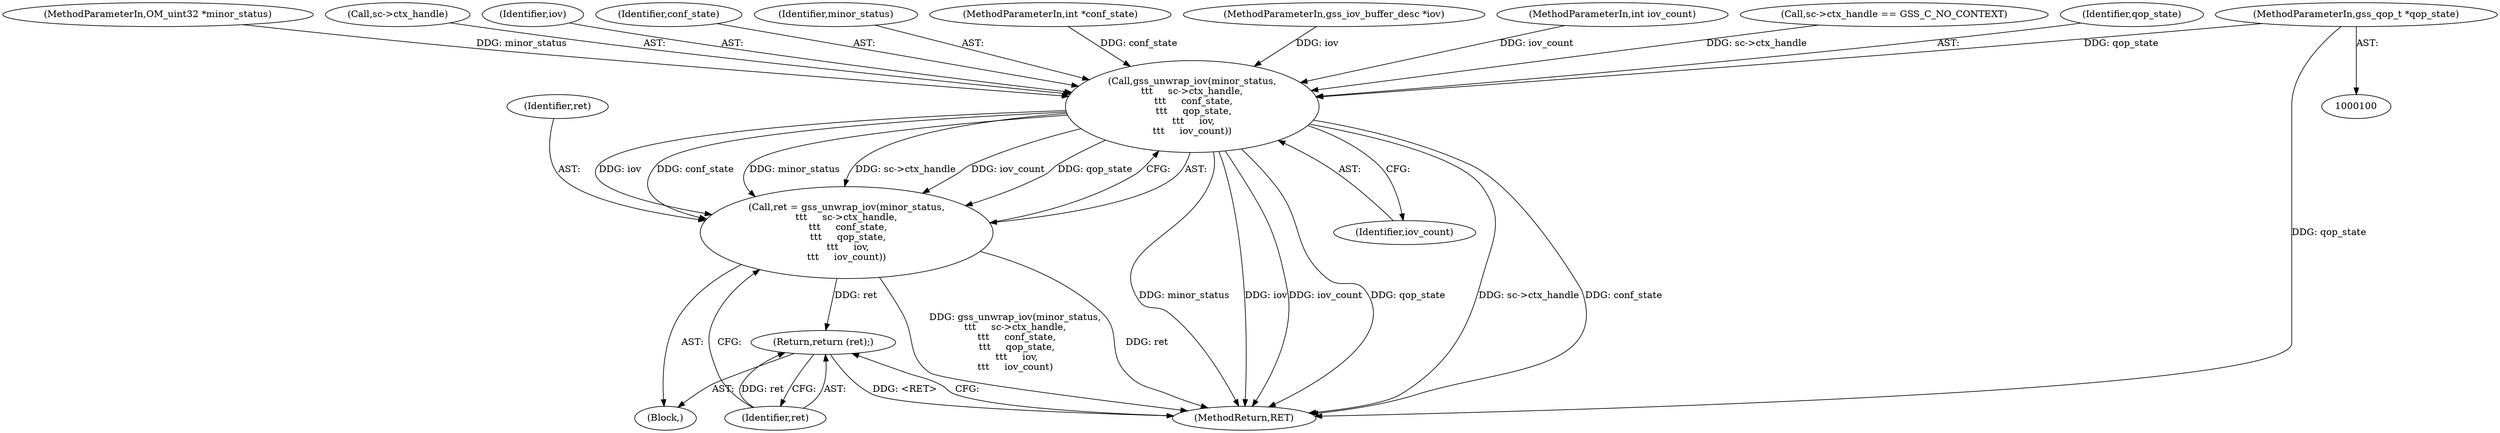 digraph "0_krb5_b51b33f2bc5d1497ddf5bd107f791c101695000d_20@pointer" {
"1000104" [label="(MethodParameterIn,gss_qop_t *qop_state)"];
"1000125" [label="(Call,gss_unwrap_iov(minor_status,\n\t\t\t     sc->ctx_handle,\n \t\t\t     conf_state,\n \t\t\t     qop_state,\n \t\t\t     iov,\n\t\t\t     iov_count))"];
"1000123" [label="(Call,ret = gss_unwrap_iov(minor_status,\n\t\t\t     sc->ctx_handle,\n \t\t\t     conf_state,\n \t\t\t     qop_state,\n \t\t\t     iov,\n\t\t\t     iov_count))"];
"1000134" [label="(Return,return (ret);)"];
"1000135" [label="(Identifier,ret)"];
"1000123" [label="(Call,ret = gss_unwrap_iov(minor_status,\n\t\t\t     sc->ctx_handle,\n \t\t\t     conf_state,\n \t\t\t     qop_state,\n \t\t\t     iov,\n\t\t\t     iov_count))"];
"1000104" [label="(MethodParameterIn,gss_qop_t *qop_state)"];
"1000132" [label="(Identifier,iov)"];
"1000130" [label="(Identifier,conf_state)"];
"1000126" [label="(Identifier,minor_status)"];
"1000136" [label="(MethodReturn,RET)"];
"1000133" [label="(Identifier,iov_count)"];
"1000125" [label="(Call,gss_unwrap_iov(minor_status,\n\t\t\t     sc->ctx_handle,\n \t\t\t     conf_state,\n \t\t\t     qop_state,\n \t\t\t     iov,\n\t\t\t     iov_count))"];
"1000103" [label="(MethodParameterIn,int *conf_state)"];
"1000105" [label="(MethodParameterIn,gss_iov_buffer_desc *iov)"];
"1000106" [label="(MethodParameterIn,int iov_count)"];
"1000124" [label="(Identifier,ret)"];
"1000116" [label="(Call,sc->ctx_handle == GSS_C_NO_CONTEXT)"];
"1000131" [label="(Identifier,qop_state)"];
"1000107" [label="(Block,)"];
"1000101" [label="(MethodParameterIn,OM_uint32 *minor_status)"];
"1000134" [label="(Return,return (ret);)"];
"1000127" [label="(Call,sc->ctx_handle)"];
"1000104" -> "1000100"  [label="AST: "];
"1000104" -> "1000136"  [label="DDG: qop_state"];
"1000104" -> "1000125"  [label="DDG: qop_state"];
"1000125" -> "1000123"  [label="AST: "];
"1000125" -> "1000133"  [label="CFG: "];
"1000126" -> "1000125"  [label="AST: "];
"1000127" -> "1000125"  [label="AST: "];
"1000130" -> "1000125"  [label="AST: "];
"1000131" -> "1000125"  [label="AST: "];
"1000132" -> "1000125"  [label="AST: "];
"1000133" -> "1000125"  [label="AST: "];
"1000123" -> "1000125"  [label="CFG: "];
"1000125" -> "1000136"  [label="DDG: sc->ctx_handle"];
"1000125" -> "1000136"  [label="DDG: conf_state"];
"1000125" -> "1000136"  [label="DDG: minor_status"];
"1000125" -> "1000136"  [label="DDG: iov"];
"1000125" -> "1000136"  [label="DDG: iov_count"];
"1000125" -> "1000136"  [label="DDG: qop_state"];
"1000125" -> "1000123"  [label="DDG: iov"];
"1000125" -> "1000123"  [label="DDG: conf_state"];
"1000125" -> "1000123"  [label="DDG: minor_status"];
"1000125" -> "1000123"  [label="DDG: sc->ctx_handle"];
"1000125" -> "1000123"  [label="DDG: iov_count"];
"1000125" -> "1000123"  [label="DDG: qop_state"];
"1000101" -> "1000125"  [label="DDG: minor_status"];
"1000116" -> "1000125"  [label="DDG: sc->ctx_handle"];
"1000103" -> "1000125"  [label="DDG: conf_state"];
"1000105" -> "1000125"  [label="DDG: iov"];
"1000106" -> "1000125"  [label="DDG: iov_count"];
"1000123" -> "1000107"  [label="AST: "];
"1000124" -> "1000123"  [label="AST: "];
"1000135" -> "1000123"  [label="CFG: "];
"1000123" -> "1000136"  [label="DDG: gss_unwrap_iov(minor_status,\n\t\t\t     sc->ctx_handle,\n \t\t\t     conf_state,\n \t\t\t     qop_state,\n \t\t\t     iov,\n\t\t\t     iov_count)"];
"1000123" -> "1000136"  [label="DDG: ret"];
"1000123" -> "1000134"  [label="DDG: ret"];
"1000134" -> "1000107"  [label="AST: "];
"1000134" -> "1000135"  [label="CFG: "];
"1000135" -> "1000134"  [label="AST: "];
"1000136" -> "1000134"  [label="CFG: "];
"1000134" -> "1000136"  [label="DDG: <RET>"];
"1000135" -> "1000134"  [label="DDG: ret"];
}
